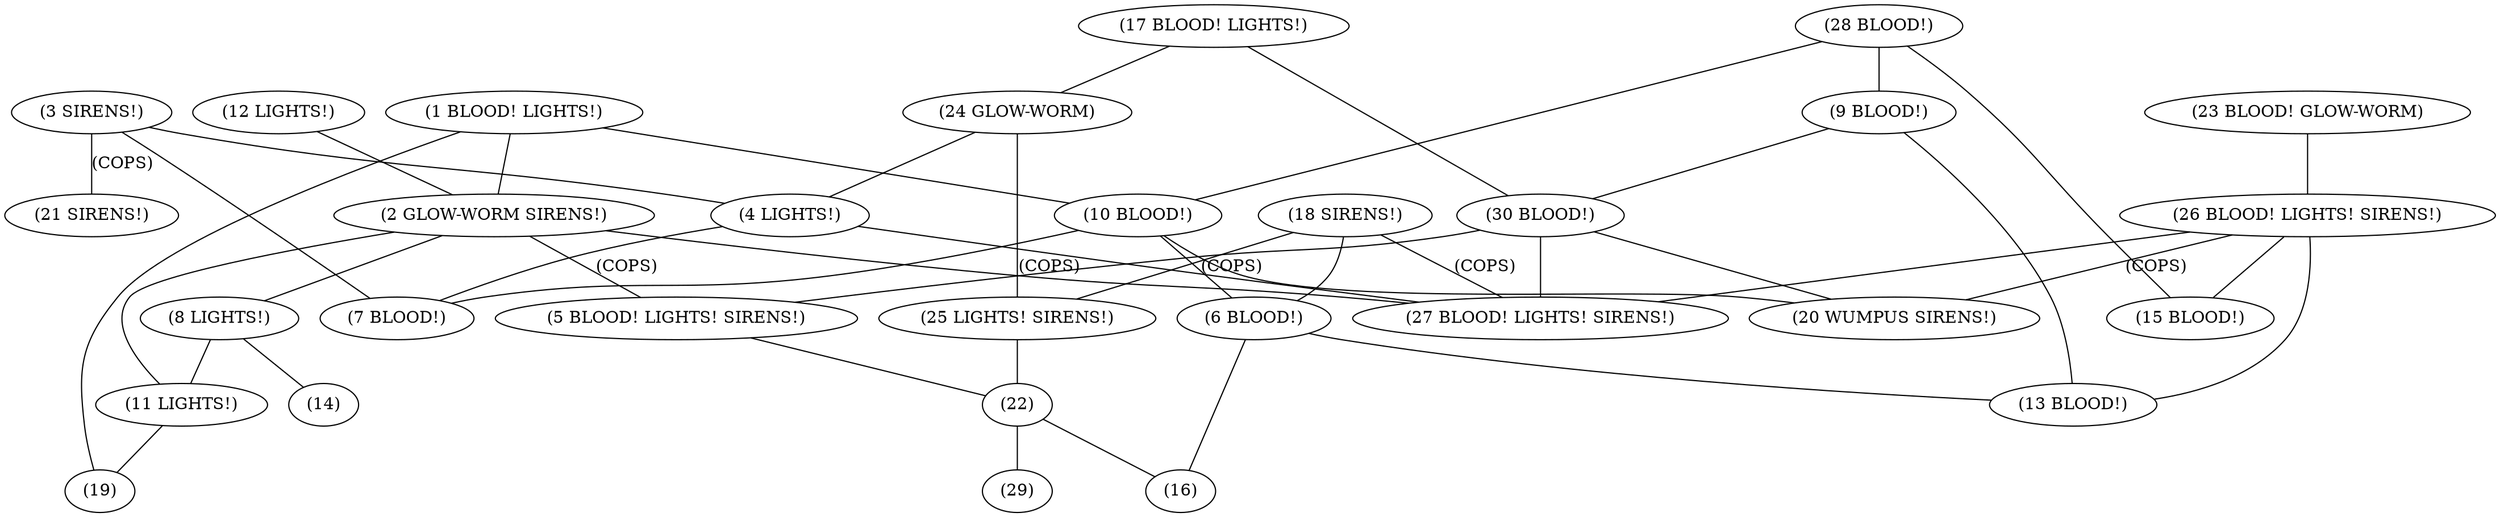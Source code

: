 graph{
1[label="(1 BLOOD! LIGHTS!)"];
2[label="(2 GLOW-WORM SIRENS!)"];
3[label="(3 SIRENS!)"];
4[label="(4 LIGHTS!)"];
5[label="(5 BLOOD! LIGHTS! SIRENS!)"];
6[label="(6 BLOOD!)"];
7[label="(7 BLOOD!)"];
8[label="(8 LIGHTS!)"];
9[label="(9 BLOOD!)"];
10[label="(10 BLOOD!)"];
11[label="(11 LIGHTS!)"];
12[label="(12 LIGHTS!)"];
13[label="(13 BLOOD!)"];
14[label="(14)"];
15[label="(15 BLOOD!)"];
16[label="(16)"];
17[label="(17 BLOOD! LIGHTS!)"];
18[label="(18 SIRENS!)"];
19[label="(19)"];
20[label="(20 WUMPUS SIRENS!)"];
21[label="(21 SIRENS!)"];
22[label="(22)"];
23[label="(23 BLOOD! GLOW-WORM)"];
24[label="(24 GLOW-WORM)"];
25[label="(25 LIGHTS! SIRENS!)"];
26[label="(26 BLOOD! LIGHTS! SIRENS!)"];
27[label="(27 BLOOD! LIGHTS! SIRENS!)"];
28[label="(28 BLOOD!)"];
29[label="(29)"];
30[label="(30 BLOOD!)"];
26--13[label=""];
26--20[label="(COPS)"];
26--27[label=""];
26--15[label=""];
23--26[label=""];
11--19[label=""];
22--16[label=""];
22--29[label=""];
4--27[label=""];
4--7[label=""];
3--21[label="(COPS)"];
3--7[label=""];
3--4[label=""];
25--22[label=""];
24--4[label=""];
24--25[label=""];
5--22[label=""];
8--14[label=""];
8--11[label=""];
30--27[label=""];
30--20[label=""];
30--5[label=""];
17--24[label=""];
17--30[label=""];
6--16[label=""];
6--13[label=""];
18--27[label="(COPS)"];
18--25[label="(COPS)"];
18--6[label=""];
2--11[label=""];
2--27[label="(COPS)"];
2--5[label="(COPS)"];
2--8[label=""];
12--2[label=""];
10--6[label=""];
10--20[label=""];
10--7[label=""];
1--19[label=""];
1--2[label=""];
1--10[label=""];
9--13[label=""];
9--30[label=""];
28--15[label=""];
28--10[label=""];
28--9[label=""];}
